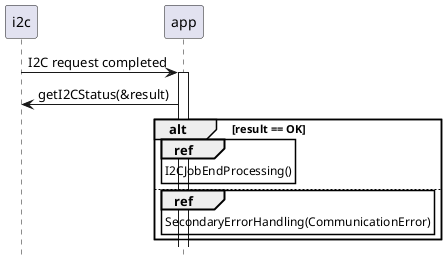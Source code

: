 {
  "sha1": "h188ksxfvn2vu9x7q8ihz8442jp3knd",
  "insertion": {
    "when": "2024-06-03T18:59:29.067Z",
    "url": "https://forum.plantuml.net/16579/plantuml-inner-group-exceeded-the-outer-group",
    "user": "plantuml@gmail.com"
  }
}
@startuml
hide footbox
hide unlinked

i2c -> app ++ : I2C request completed
app -> i2c : getI2CStatus(&result)

alt result == OK
  ref over app, app : I2CJobEndProcessing()
else
  ref over app, app  : SecondaryErrorHandling(CommunicationError)
end

@enduml
